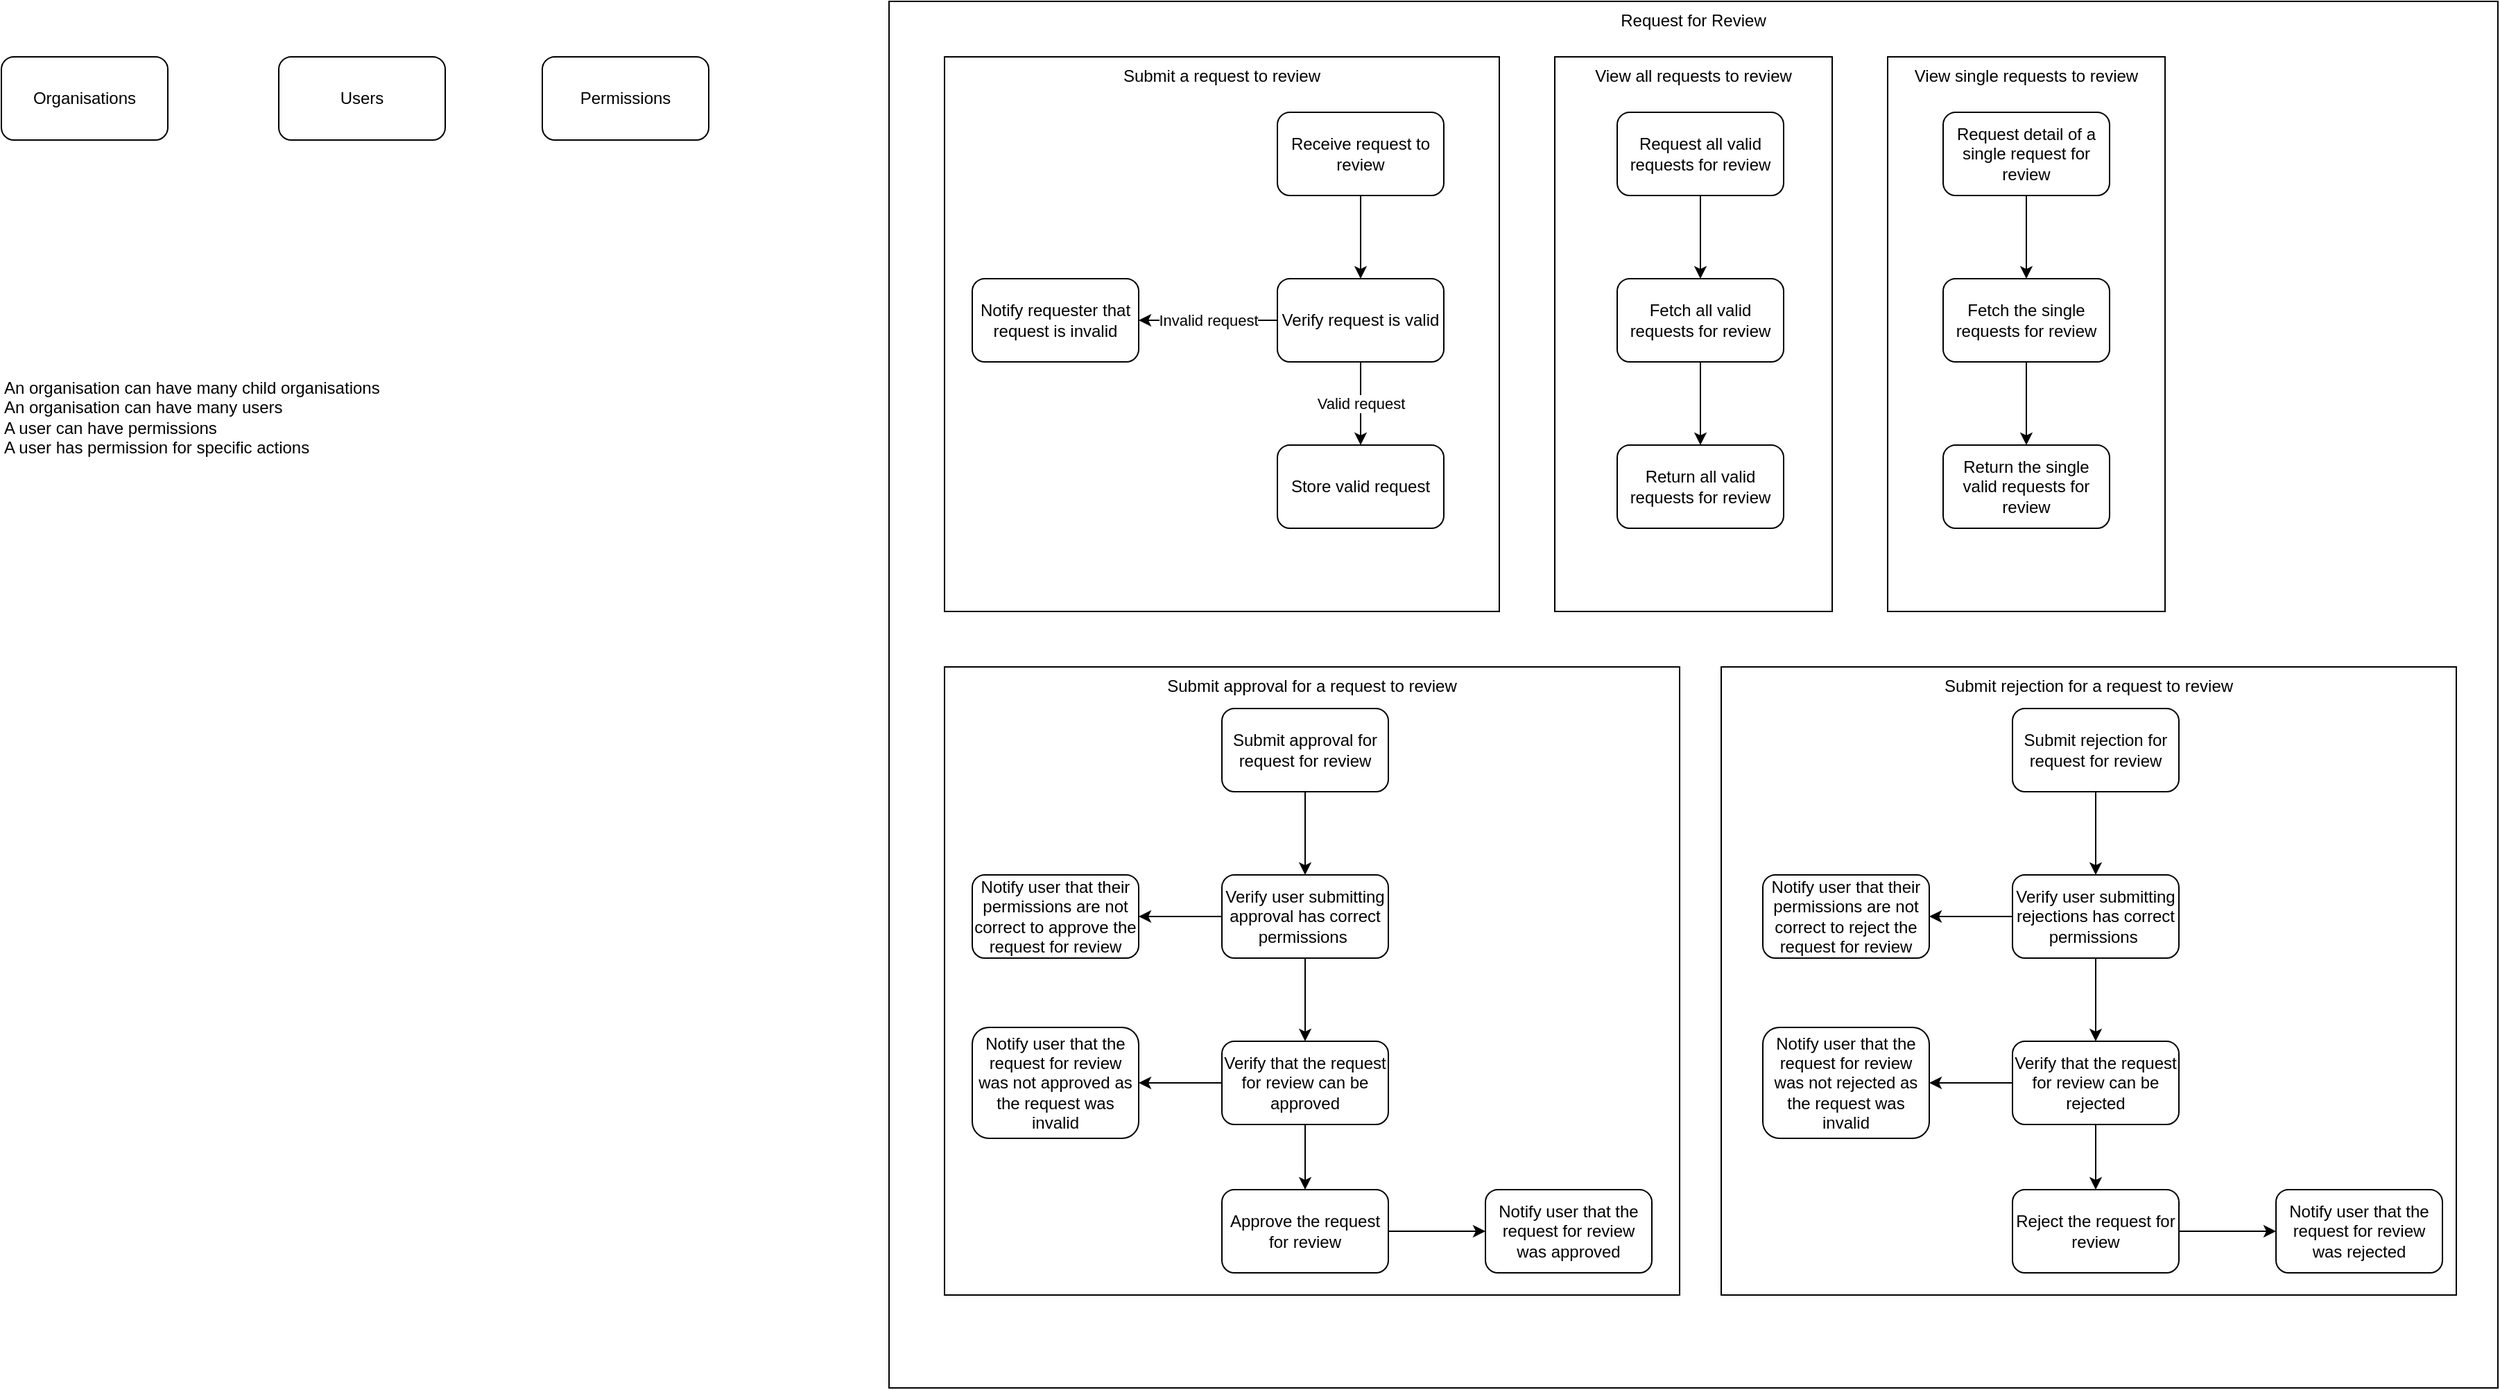 <mxfile version="16.0.2" type="device"><diagram id="ApbSn1iSlrerDoSN9G0A" name="Business Actions"><mxGraphModel dx="3200" dy="1250" grid="1" gridSize="10" guides="1" tooltips="1" connect="1" arrows="1" fold="1" page="1" pageScale="1" pageWidth="1169" pageHeight="827" math="0" shadow="0"><root><mxCell id="0"/><mxCell id="1" parent="0"/><mxCell id="Lk0W6f34_0J21YZyeXlk-1" value="Request for Review" style="rounded=0;whiteSpace=wrap;html=1;verticalAlign=top;" vertex="1" parent="1"><mxGeometry width="1160" height="1000" as="geometry"/></mxCell><mxCell id="cbGW-L52sC3yA8iW3sC_-61" value="Submit rejection for a request to review" style="rounded=0;whiteSpace=wrap;html=1;verticalAlign=top;" parent="1" vertex="1"><mxGeometry x="600" y="480" width="530" height="453" as="geometry"/></mxCell><mxCell id="cbGW-L52sC3yA8iW3sC_-60" value="Submit approval for a request to review" style="rounded=0;whiteSpace=wrap;html=1;verticalAlign=top;" parent="1" vertex="1"><mxGeometry x="40" y="480" width="530" height="453" as="geometry"/></mxCell><mxCell id="cbGW-L52sC3yA8iW3sC_-8" value="Submit a request to review" style="rounded=0;whiteSpace=wrap;html=1;verticalAlign=top;" parent="1" vertex="1"><mxGeometry x="40" y="40" width="400" height="400" as="geometry"/></mxCell><mxCell id="cbGW-L52sC3yA8iW3sC_-5" style="edgeStyle=orthogonalEdgeStyle;rounded=0;orthogonalLoop=1;jettySize=auto;html=1;exitX=0.5;exitY=1;exitDx=0;exitDy=0;entryX=0.5;entryY=0;entryDx=0;entryDy=0;" parent="1" source="cbGW-L52sC3yA8iW3sC_-1" target="cbGW-L52sC3yA8iW3sC_-2" edge="1"><mxGeometry relative="1" as="geometry"/></mxCell><mxCell id="cbGW-L52sC3yA8iW3sC_-1" value="Receive request to review" style="rounded=1;whiteSpace=wrap;html=1;" parent="1" vertex="1"><mxGeometry x="280" y="80" width="120" height="60" as="geometry"/></mxCell><mxCell id="cbGW-L52sC3yA8iW3sC_-6" value="Valid request" style="edgeStyle=orthogonalEdgeStyle;rounded=0;orthogonalLoop=1;jettySize=auto;html=1;exitX=0.5;exitY=1;exitDx=0;exitDy=0;" parent="1" source="cbGW-L52sC3yA8iW3sC_-2" target="cbGW-L52sC3yA8iW3sC_-3" edge="1"><mxGeometry relative="1" as="geometry"/></mxCell><mxCell id="cbGW-L52sC3yA8iW3sC_-7" value="Invalid request" style="edgeStyle=orthogonalEdgeStyle;rounded=0;orthogonalLoop=1;jettySize=auto;html=1;exitX=0;exitY=0.5;exitDx=0;exitDy=0;entryX=1;entryY=0.5;entryDx=0;entryDy=0;" parent="1" source="cbGW-L52sC3yA8iW3sC_-2" target="cbGW-L52sC3yA8iW3sC_-4" edge="1"><mxGeometry relative="1" as="geometry"/></mxCell><mxCell id="cbGW-L52sC3yA8iW3sC_-2" value="Verify request is valid" style="rounded=1;whiteSpace=wrap;html=1;" parent="1" vertex="1"><mxGeometry x="280" y="200" width="120" height="60" as="geometry"/></mxCell><mxCell id="cbGW-L52sC3yA8iW3sC_-3" value="Store valid request" style="rounded=1;whiteSpace=wrap;html=1;" parent="1" vertex="1"><mxGeometry x="280" y="320" width="120" height="60" as="geometry"/></mxCell><mxCell id="cbGW-L52sC3yA8iW3sC_-4" value="Notify requester that request is invalid" style="rounded=1;whiteSpace=wrap;html=1;" parent="1" vertex="1"><mxGeometry x="60" y="200" width="120" height="60" as="geometry"/></mxCell><mxCell id="cbGW-L52sC3yA8iW3sC_-10" value="View all requests to review" style="rounded=0;whiteSpace=wrap;html=1;verticalAlign=top;" parent="1" vertex="1"><mxGeometry x="480" y="40" width="200" height="400" as="geometry"/></mxCell><mxCell id="cbGW-L52sC3yA8iW3sC_-21" style="edgeStyle=orthogonalEdgeStyle;rounded=0;orthogonalLoop=1;jettySize=auto;html=1;exitX=0.5;exitY=1;exitDx=0;exitDy=0;entryX=0.5;entryY=0;entryDx=0;entryDy=0;" parent="1" source="cbGW-L52sC3yA8iW3sC_-18" target="cbGW-L52sC3yA8iW3sC_-19" edge="1"><mxGeometry relative="1" as="geometry"/></mxCell><mxCell id="cbGW-L52sC3yA8iW3sC_-18" value="Request all valid requests for review" style="rounded=1;whiteSpace=wrap;html=1;" parent="1" vertex="1"><mxGeometry x="525" y="80" width="120" height="60" as="geometry"/></mxCell><mxCell id="cbGW-L52sC3yA8iW3sC_-22" style="edgeStyle=orthogonalEdgeStyle;rounded=0;orthogonalLoop=1;jettySize=auto;html=1;exitX=0.5;exitY=1;exitDx=0;exitDy=0;entryX=0.5;entryY=0;entryDx=0;entryDy=0;" parent="1" source="cbGW-L52sC3yA8iW3sC_-19" target="cbGW-L52sC3yA8iW3sC_-20" edge="1"><mxGeometry relative="1" as="geometry"/></mxCell><mxCell id="cbGW-L52sC3yA8iW3sC_-19" value="Fetch all valid requests for review" style="rounded=1;whiteSpace=wrap;html=1;" parent="1" vertex="1"><mxGeometry x="525" y="200" width="120" height="60" as="geometry"/></mxCell><mxCell id="cbGW-L52sC3yA8iW3sC_-20" value="Return all valid requests for review" style="rounded=1;whiteSpace=wrap;html=1;" parent="1" vertex="1"><mxGeometry x="525" y="320" width="120" height="60" as="geometry"/></mxCell><mxCell id="cbGW-L52sC3yA8iW3sC_-28" value="View single requests to review" style="rounded=0;whiteSpace=wrap;html=1;verticalAlign=top;" parent="1" vertex="1"><mxGeometry x="720" y="40" width="200" height="400" as="geometry"/></mxCell><mxCell id="cbGW-L52sC3yA8iW3sC_-29" style="edgeStyle=orthogonalEdgeStyle;rounded=0;orthogonalLoop=1;jettySize=auto;html=1;exitX=0.5;exitY=1;exitDx=0;exitDy=0;entryX=0.5;entryY=0;entryDx=0;entryDy=0;" parent="1" source="cbGW-L52sC3yA8iW3sC_-30" target="cbGW-L52sC3yA8iW3sC_-32" edge="1"><mxGeometry relative="1" as="geometry"/></mxCell><mxCell id="cbGW-L52sC3yA8iW3sC_-30" value="Request detail of a single request for review" style="rounded=1;whiteSpace=wrap;html=1;" parent="1" vertex="1"><mxGeometry x="760" y="80" width="120" height="60" as="geometry"/></mxCell><mxCell id="cbGW-L52sC3yA8iW3sC_-31" style="edgeStyle=orthogonalEdgeStyle;rounded=0;orthogonalLoop=1;jettySize=auto;html=1;exitX=0.5;exitY=1;exitDx=0;exitDy=0;entryX=0.5;entryY=0;entryDx=0;entryDy=0;" parent="1" source="cbGW-L52sC3yA8iW3sC_-32" target="cbGW-L52sC3yA8iW3sC_-33" edge="1"><mxGeometry relative="1" as="geometry"/></mxCell><mxCell id="cbGW-L52sC3yA8iW3sC_-32" value="Fetch the single requests for review" style="rounded=1;whiteSpace=wrap;html=1;" parent="1" vertex="1"><mxGeometry x="760" y="200" width="120" height="60" as="geometry"/></mxCell><mxCell id="cbGW-L52sC3yA8iW3sC_-33" value="Return the single valid requests for review" style="rounded=1;whiteSpace=wrap;html=1;" parent="1" vertex="1"><mxGeometry x="760" y="320" width="120" height="60" as="geometry"/></mxCell><mxCell id="cbGW-L52sC3yA8iW3sC_-34" style="edgeStyle=orthogonalEdgeStyle;rounded=0;orthogonalLoop=1;jettySize=auto;html=1;exitX=0.5;exitY=1;exitDx=0;exitDy=0;entryX=0.5;entryY=0;entryDx=0;entryDy=0;" parent="1" source="cbGW-L52sC3yA8iW3sC_-35" target="cbGW-L52sC3yA8iW3sC_-37" edge="1"><mxGeometry relative="1" as="geometry"/></mxCell><mxCell id="cbGW-L52sC3yA8iW3sC_-35" value="Submit approval for request for review" style="rounded=1;whiteSpace=wrap;html=1;" parent="1" vertex="1"><mxGeometry x="240" y="510" width="120" height="60" as="geometry"/></mxCell><mxCell id="cbGW-L52sC3yA8iW3sC_-36" style="edgeStyle=orthogonalEdgeStyle;rounded=0;orthogonalLoop=1;jettySize=auto;html=1;exitX=0.5;exitY=1;exitDx=0;exitDy=0;entryX=0.5;entryY=0;entryDx=0;entryDy=0;" parent="1" source="cbGW-L52sC3yA8iW3sC_-37" target="cbGW-L52sC3yA8iW3sC_-38" edge="1"><mxGeometry relative="1" as="geometry"/></mxCell><mxCell id="cbGW-L52sC3yA8iW3sC_-40" style="edgeStyle=orthogonalEdgeStyle;rounded=0;orthogonalLoop=1;jettySize=auto;html=1;exitX=0;exitY=0.5;exitDx=0;exitDy=0;entryX=1;entryY=0.5;entryDx=0;entryDy=0;" parent="1" source="cbGW-L52sC3yA8iW3sC_-37" target="cbGW-L52sC3yA8iW3sC_-39" edge="1"><mxGeometry relative="1" as="geometry"/></mxCell><mxCell id="cbGW-L52sC3yA8iW3sC_-37" value="Verify user submitting approval has correct permissions&amp;nbsp;" style="rounded=1;whiteSpace=wrap;html=1;" parent="1" vertex="1"><mxGeometry x="240" y="630" width="120" height="60" as="geometry"/></mxCell><mxCell id="cbGW-L52sC3yA8iW3sC_-42" style="edgeStyle=orthogonalEdgeStyle;rounded=0;orthogonalLoop=1;jettySize=auto;html=1;exitX=0.5;exitY=1;exitDx=0;exitDy=0;entryX=0.5;entryY=0;entryDx=0;entryDy=0;" parent="1" source="cbGW-L52sC3yA8iW3sC_-38" target="cbGW-L52sC3yA8iW3sC_-41" edge="1"><mxGeometry relative="1" as="geometry"/></mxCell><mxCell id="cbGW-L52sC3yA8iW3sC_-58" style="edgeStyle=orthogonalEdgeStyle;rounded=0;orthogonalLoop=1;jettySize=auto;html=1;exitX=0;exitY=0.5;exitDx=0;exitDy=0;" parent="1" source="cbGW-L52sC3yA8iW3sC_-38" target="cbGW-L52sC3yA8iW3sC_-57" edge="1"><mxGeometry relative="1" as="geometry"/></mxCell><mxCell id="cbGW-L52sC3yA8iW3sC_-38" value="Verify that the request for review can be approved" style="rounded=1;whiteSpace=wrap;html=1;" parent="1" vertex="1"><mxGeometry x="240" y="750" width="120" height="60" as="geometry"/></mxCell><mxCell id="cbGW-L52sC3yA8iW3sC_-39" value="Notify user that their permissions are not correct to approve the request for review" style="rounded=1;whiteSpace=wrap;html=1;" parent="1" vertex="1"><mxGeometry x="60" y="630" width="120" height="60" as="geometry"/></mxCell><mxCell id="cbGW-L52sC3yA8iW3sC_-44" style="edgeStyle=orthogonalEdgeStyle;rounded=0;orthogonalLoop=1;jettySize=auto;html=1;exitX=1;exitY=0.5;exitDx=0;exitDy=0;entryX=0;entryY=0.5;entryDx=0;entryDy=0;" parent="1" source="cbGW-L52sC3yA8iW3sC_-41" target="cbGW-L52sC3yA8iW3sC_-43" edge="1"><mxGeometry relative="1" as="geometry"/></mxCell><mxCell id="cbGW-L52sC3yA8iW3sC_-41" value="Approve the request for review" style="rounded=1;whiteSpace=wrap;html=1;" parent="1" vertex="1"><mxGeometry x="240" y="857" width="120" height="60" as="geometry"/></mxCell><mxCell id="cbGW-L52sC3yA8iW3sC_-43" value="Notify user that the request for review was approved" style="rounded=1;whiteSpace=wrap;html=1;" parent="1" vertex="1"><mxGeometry x="430" y="857" width="120" height="60" as="geometry"/></mxCell><mxCell id="cbGW-L52sC3yA8iW3sC_-45" style="edgeStyle=orthogonalEdgeStyle;rounded=0;orthogonalLoop=1;jettySize=auto;html=1;exitX=0.5;exitY=1;exitDx=0;exitDy=0;entryX=0.5;entryY=0;entryDx=0;entryDy=0;" parent="1" source="cbGW-L52sC3yA8iW3sC_-46" target="cbGW-L52sC3yA8iW3sC_-49" edge="1"><mxGeometry relative="1" as="geometry"/></mxCell><mxCell id="cbGW-L52sC3yA8iW3sC_-46" value="Submit rejection for request for review" style="rounded=1;whiteSpace=wrap;html=1;" parent="1" vertex="1"><mxGeometry x="810" y="510" width="120" height="60" as="geometry"/></mxCell><mxCell id="cbGW-L52sC3yA8iW3sC_-47" style="edgeStyle=orthogonalEdgeStyle;rounded=0;orthogonalLoop=1;jettySize=auto;html=1;exitX=0.5;exitY=1;exitDx=0;exitDy=0;entryX=0.5;entryY=0;entryDx=0;entryDy=0;" parent="1" source="cbGW-L52sC3yA8iW3sC_-49" target="cbGW-L52sC3yA8iW3sC_-51" edge="1"><mxGeometry relative="1" as="geometry"/></mxCell><mxCell id="cbGW-L52sC3yA8iW3sC_-48" style="edgeStyle=orthogonalEdgeStyle;rounded=0;orthogonalLoop=1;jettySize=auto;html=1;exitX=0;exitY=0.5;exitDx=0;exitDy=0;entryX=1;entryY=0.5;entryDx=0;entryDy=0;" parent="1" source="cbGW-L52sC3yA8iW3sC_-49" target="cbGW-L52sC3yA8iW3sC_-52" edge="1"><mxGeometry relative="1" as="geometry"/></mxCell><mxCell id="cbGW-L52sC3yA8iW3sC_-49" value="Verify user submitting rejections has correct permissions&amp;nbsp;" style="rounded=1;whiteSpace=wrap;html=1;" parent="1" vertex="1"><mxGeometry x="810" y="630" width="120" height="60" as="geometry"/></mxCell><mxCell id="cbGW-L52sC3yA8iW3sC_-50" style="edgeStyle=orthogonalEdgeStyle;rounded=0;orthogonalLoop=1;jettySize=auto;html=1;exitX=0.5;exitY=1;exitDx=0;exitDy=0;entryX=0.5;entryY=0;entryDx=0;entryDy=0;" parent="1" source="cbGW-L52sC3yA8iW3sC_-51" target="cbGW-L52sC3yA8iW3sC_-54" edge="1"><mxGeometry relative="1" as="geometry"/></mxCell><mxCell id="cbGW-L52sC3yA8iW3sC_-59" style="edgeStyle=orthogonalEdgeStyle;rounded=0;orthogonalLoop=1;jettySize=auto;html=1;exitX=0;exitY=0.5;exitDx=0;exitDy=0;" parent="1" source="cbGW-L52sC3yA8iW3sC_-51" target="cbGW-L52sC3yA8iW3sC_-56" edge="1"><mxGeometry relative="1" as="geometry"/></mxCell><mxCell id="cbGW-L52sC3yA8iW3sC_-51" value="Verify that the request for review can be rejected" style="rounded=1;whiteSpace=wrap;html=1;" parent="1" vertex="1"><mxGeometry x="810" y="750" width="120" height="60" as="geometry"/></mxCell><mxCell id="cbGW-L52sC3yA8iW3sC_-52" value="Notify user that their permissions are not correct to reject the request for review" style="rounded=1;whiteSpace=wrap;html=1;" parent="1" vertex="1"><mxGeometry x="630" y="630" width="120" height="60" as="geometry"/></mxCell><mxCell id="cbGW-L52sC3yA8iW3sC_-53" style="edgeStyle=orthogonalEdgeStyle;rounded=0;orthogonalLoop=1;jettySize=auto;html=1;exitX=1;exitY=0.5;exitDx=0;exitDy=0;entryX=0;entryY=0.5;entryDx=0;entryDy=0;" parent="1" source="cbGW-L52sC3yA8iW3sC_-54" target="cbGW-L52sC3yA8iW3sC_-55" edge="1"><mxGeometry relative="1" as="geometry"/></mxCell><mxCell id="cbGW-L52sC3yA8iW3sC_-54" value="Reject the request for review" style="rounded=1;whiteSpace=wrap;html=1;" parent="1" vertex="1"><mxGeometry x="810" y="857" width="120" height="60" as="geometry"/></mxCell><mxCell id="cbGW-L52sC3yA8iW3sC_-55" value="Notify user that the request for review was rejected" style="rounded=1;whiteSpace=wrap;html=1;" parent="1" vertex="1"><mxGeometry x="1000" y="857" width="120" height="60" as="geometry"/></mxCell><mxCell id="cbGW-L52sC3yA8iW3sC_-56" value="Notify user that the request for review was not rejected as the request was invalid" style="rounded=1;whiteSpace=wrap;html=1;" parent="1" vertex="1"><mxGeometry x="630" y="740" width="120" height="80" as="geometry"/></mxCell><mxCell id="cbGW-L52sC3yA8iW3sC_-57" value="Notify user that the request for review was not approved as the request was invalid" style="rounded=1;whiteSpace=wrap;html=1;" parent="1" vertex="1"><mxGeometry x="60" y="740" width="120" height="80" as="geometry"/></mxCell><mxCell id="Lk0W6f34_0J21YZyeXlk-2" value="Users" style="rounded=1;whiteSpace=wrap;html=1;" vertex="1" parent="1"><mxGeometry x="-440" y="40" width="120" height="60" as="geometry"/></mxCell><mxCell id="Lk0W6f34_0J21YZyeXlk-3" value="Organisations" style="rounded=1;whiteSpace=wrap;html=1;" vertex="1" parent="1"><mxGeometry x="-640" y="40" width="120" height="60" as="geometry"/></mxCell><mxCell id="Lk0W6f34_0J21YZyeXlk-4" value="Permissions" style="rounded=1;whiteSpace=wrap;html=1;" vertex="1" parent="1"><mxGeometry x="-250" y="40" width="120" height="60" as="geometry"/></mxCell><mxCell id="Lk0W6f34_0J21YZyeXlk-5" value="An organisation can have many child organisations&lt;br&gt;An organisation can have many users&lt;br&gt;A user can have permissions&lt;br&gt;A user has permission for specific actions&lt;br&gt;" style="text;html=1;strokeColor=none;fillColor=none;align=left;verticalAlign=middle;whiteSpace=wrap;rounded=0;" vertex="1" parent="1"><mxGeometry x="-640" y="160" width="520" height="280" as="geometry"/></mxCell></root></mxGraphModel></diagram></mxfile>